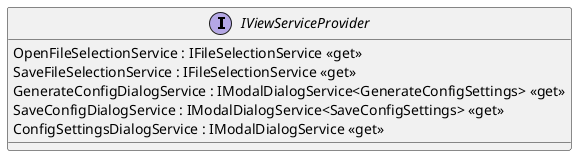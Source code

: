 @startuml
interface IViewServiceProvider {
    OpenFileSelectionService : IFileSelectionService <<get>>
    SaveFileSelectionService : IFileSelectionService <<get>>
    GenerateConfigDialogService : IModalDialogService<GenerateConfigSettings> <<get>>
    SaveConfigDialogService : IModalDialogService<SaveConfigSettings> <<get>>
    ConfigSettingsDialogService : IModalDialogService <<get>>
}
@enduml
